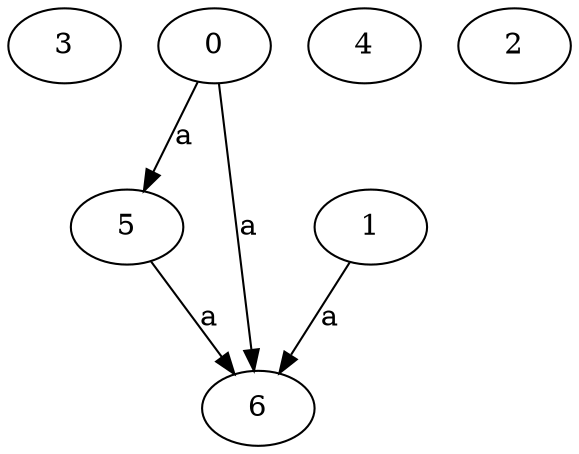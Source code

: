 strict digraph  {
3;
0;
4;
1;
5;
6;
2;
0 -> 5  [label=a];
0 -> 6  [label=a];
1 -> 6  [label=a];
5 -> 6  [label=a];
}
